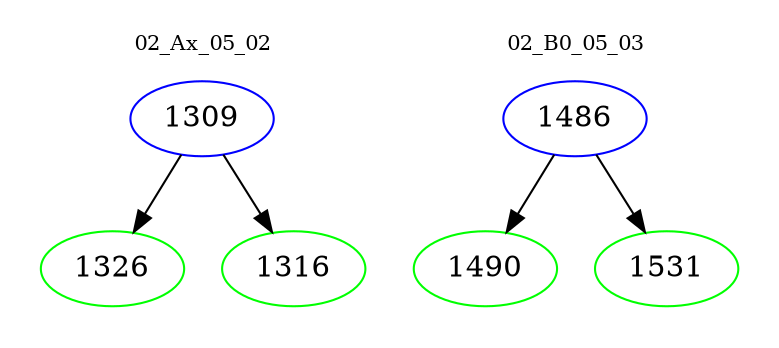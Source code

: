 digraph{
subgraph cluster_0 {
color = white
label = "02_Ax_05_02";
fontsize=10;
T0_1309 [label="1309", color="blue"]
T0_1309 -> T0_1326 [color="black"]
T0_1326 [label="1326", color="green"]
T0_1309 -> T0_1316 [color="black"]
T0_1316 [label="1316", color="green"]
}
subgraph cluster_1 {
color = white
label = "02_B0_05_03";
fontsize=10;
T1_1486 [label="1486", color="blue"]
T1_1486 -> T1_1490 [color="black"]
T1_1490 [label="1490", color="green"]
T1_1486 -> T1_1531 [color="black"]
T1_1531 [label="1531", color="green"]
}
}

